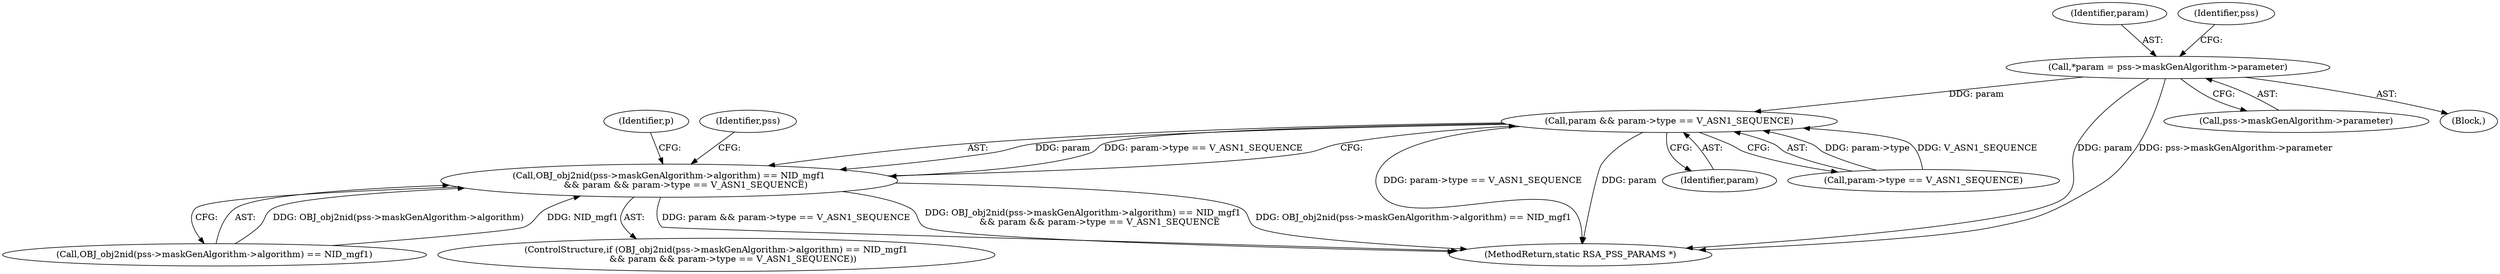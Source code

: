 digraph "0_openssl_d8541d7e9e63bf5f343af24644046c8d96498c17@pointer" {
"1000166" [label="(Call,*param = pss->maskGenAlgorithm->parameter)"];
"1000183" [label="(Call,param && param->type == V_ASN1_SEQUENCE)"];
"1000174" [label="(Call,OBJ_obj2nid(pss->maskGenAlgorithm->algorithm) == NID_mgf1\n            && param && param->type == V_ASN1_SEQUENCE)"];
"1000174" [label="(Call,OBJ_obj2nid(pss->maskGenAlgorithm->algorithm) == NID_mgf1\n            && param && param->type == V_ASN1_SEQUENCE)"];
"1000175" [label="(Call,OBJ_obj2nid(pss->maskGenAlgorithm->algorithm) == NID_mgf1)"];
"1000192" [label="(Identifier,p)"];
"1000166" [label="(Call,*param = pss->maskGenAlgorithm->parameter)"];
"1000167" [label="(Identifier,param)"];
"1000218" [label="(Identifier,pss)"];
"1000219" [label="(MethodReturn,static RSA_PSS_PARAMS *)"];
"1000168" [label="(Call,pss->maskGenAlgorithm->parameter)"];
"1000173" [label="(ControlStructure,if (OBJ_obj2nid(pss->maskGenAlgorithm->algorithm) == NID_mgf1\n            && param && param->type == V_ASN1_SEQUENCE))"];
"1000183" [label="(Call,param && param->type == V_ASN1_SEQUENCE)"];
"1000184" [label="(Identifier,param)"];
"1000185" [label="(Call,param->type == V_ASN1_SEQUENCE)"];
"1000179" [label="(Identifier,pss)"];
"1000164" [label="(Block,)"];
"1000166" -> "1000164"  [label="AST: "];
"1000166" -> "1000168"  [label="CFG: "];
"1000167" -> "1000166"  [label="AST: "];
"1000168" -> "1000166"  [label="AST: "];
"1000179" -> "1000166"  [label="CFG: "];
"1000166" -> "1000219"  [label="DDG: param"];
"1000166" -> "1000219"  [label="DDG: pss->maskGenAlgorithm->parameter"];
"1000166" -> "1000183"  [label="DDG: param"];
"1000183" -> "1000174"  [label="AST: "];
"1000183" -> "1000184"  [label="CFG: "];
"1000183" -> "1000185"  [label="CFG: "];
"1000184" -> "1000183"  [label="AST: "];
"1000185" -> "1000183"  [label="AST: "];
"1000174" -> "1000183"  [label="CFG: "];
"1000183" -> "1000219"  [label="DDG: param->type == V_ASN1_SEQUENCE"];
"1000183" -> "1000219"  [label="DDG: param"];
"1000183" -> "1000174"  [label="DDG: param"];
"1000183" -> "1000174"  [label="DDG: param->type == V_ASN1_SEQUENCE"];
"1000185" -> "1000183"  [label="DDG: param->type"];
"1000185" -> "1000183"  [label="DDG: V_ASN1_SEQUENCE"];
"1000174" -> "1000173"  [label="AST: "];
"1000174" -> "1000175"  [label="CFG: "];
"1000175" -> "1000174"  [label="AST: "];
"1000192" -> "1000174"  [label="CFG: "];
"1000218" -> "1000174"  [label="CFG: "];
"1000174" -> "1000219"  [label="DDG: param && param->type == V_ASN1_SEQUENCE"];
"1000174" -> "1000219"  [label="DDG: OBJ_obj2nid(pss->maskGenAlgorithm->algorithm) == NID_mgf1\n            && param && param->type == V_ASN1_SEQUENCE"];
"1000174" -> "1000219"  [label="DDG: OBJ_obj2nid(pss->maskGenAlgorithm->algorithm) == NID_mgf1"];
"1000175" -> "1000174"  [label="DDG: OBJ_obj2nid(pss->maskGenAlgorithm->algorithm)"];
"1000175" -> "1000174"  [label="DDG: NID_mgf1"];
}
